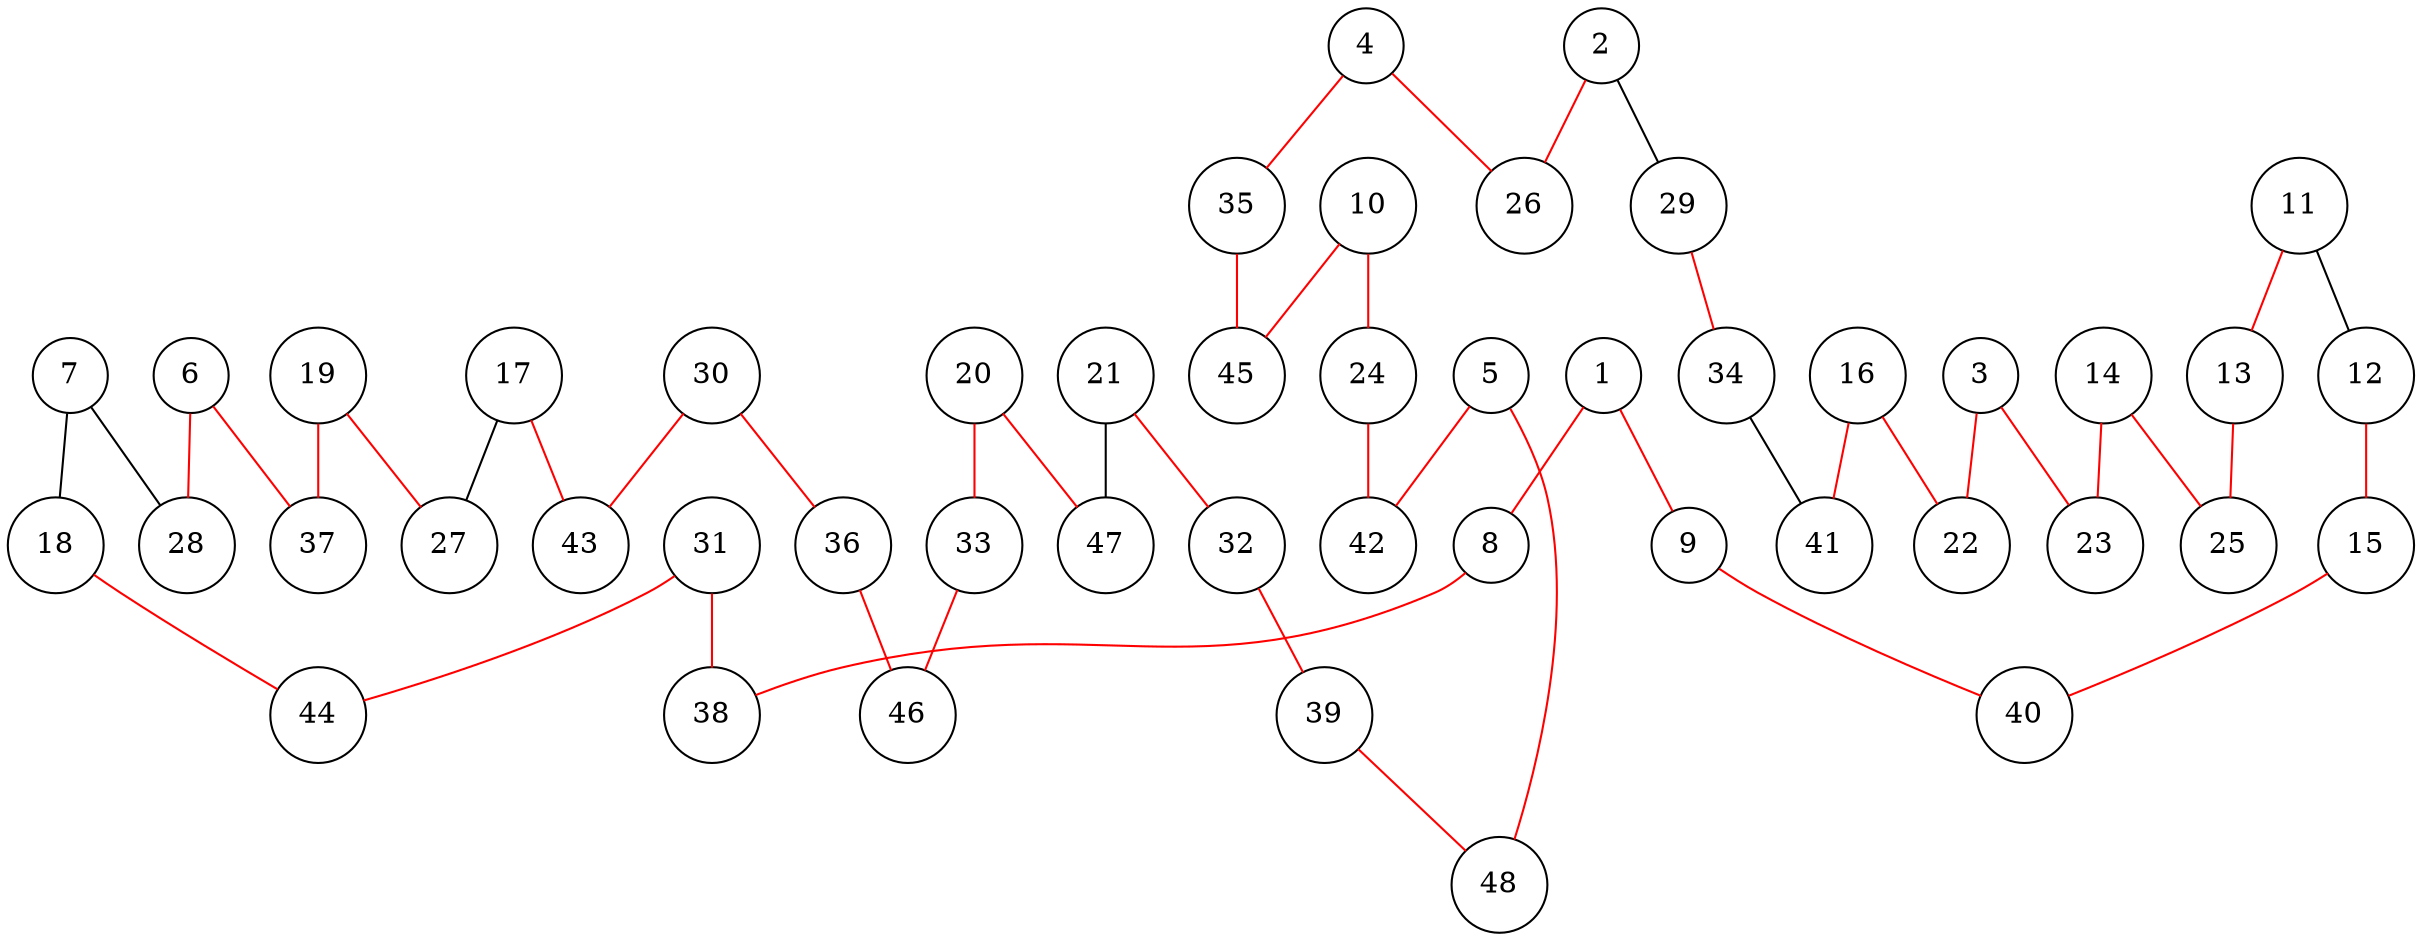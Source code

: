 graph att48 {
	node [shape=circle fillcolor=white]
	1 [ pos = "17.351198,3.743880!"]
	2 [ pos = "5.753672,0.025767!"]
	3 [ pos = "14.248905,3.669157!"]
	4 [ pos = "1.033239,2.166967!"]
	5 [ pos = "7.941252,4.236022!"]
	6 [ pos = "19.603195,11.486730!"]
	7 [ pos = "19.513012,9.574852!"]
	8 [ pos = "18.719402,3.267199!"]
	9 [ pos = "17.773770,4.856996!"]
	10 [ pos = "2.865241,5.279567!"]
	11 [ pos = "14.089152,6.714764!"]
	12 [ pos = "15.431590,7.402731!"]
	13 [ pos = "12.125741,6.889977!"]
	14 [ pos = "11.883535,5.243494!"]
	15 [ pos = "16.354032,6.913167!"]
	16 [ pos = "15.735635,1.723783!"]
	17 [ pos = "19.610925,13.357382!"]
	18 [ pos = "19.227003,9.250193!"]
	19 [ pos = "19.922700,12.169544!"]
	20 [ pos = "15.202267,9.175470!"]
	21 [ pos = "11.551147,8.680752!"]
	22 [ pos = "15.720175,2.860088!"]
	23 [ pos = "13.396032,5.622262!"]
	24 [ pos = "4.207678,7.237825!"]
	25 [ pos = "11.097655,5.982994!"]
	26 [ pos = "1.739242,2.592115!"]
	27 [ pos = "19.466632,12.416903!"]
	28 [ pos = "19.430559,10.257666!"]
	29 [ pos = "8.186035,1.947952!"]
	30 [ pos = "18.943571,11.610410!"]
	31 [ pos = "19.440866,7.217212!"]
	32 [ pos = "8.361247,8.515846!"]
	33 [ pos = "16.557588,8.175728!"]
	34 [ pos = "11.873229,3.086833!"]
	35 [ pos = "0.059263,5.709869!"]
	36 [ pos = "18.675599,9.737181!"]
	37 [ pos = "20.000000,11.839732!"]
	38 [ pos = "19.046637,5.782015!"]
	39 [ pos = "8.977068,7.289358!"]
	40 [ pos = "16.158207,5.501159!"]
	41 [ pos = "12.844628,0.360732!"]
	42 [ pos = "4.936872,4.042772!"]
	43 [ pos = "18.758052,12.623035!"]
	44 [ pos = "19.348106,8.345787!"]
	45 [ pos = "0.025767,6.895130!"]
	46 [ pos = "17.539294,7.711930!"]
	47 [ pos = "13.359959,8.394744!"]
	48 [ pos = "7.789230,5.003865!"]

	1 -- 8 [color = red]
	1 -- 9 [color = red]
	2 -- 26 [color = red]
	2 -- 29 [color = black]
	3 -- 22 [color = red]
	3 -- 23 [color = red]
	4 -- 26 [color = red]
	4 -- 35 [color = red]
	5 -- 42 [color = red]
	5 -- 48 [color = red]
	6 -- 28 [color = red]
	6 -- 37 [color = red]
	7 -- 18 [color = black]
	7 -- 28 [color = black]
	8 -- 38 [color = red]
	9 -- 40 [color = red]
	10 -- 24 [color = red]
	10 -- 45 [color = red]
	11 -- 12 [color = black]
	11 -- 13 [color = red]
	12 -- 15 [color = red]
	13 -- 25 [color = red]
	14 -- 23 [color = red]
	14 -- 25 [color = red]
	15 -- 40 [color = red]
	16 -- 22 [color = red]
	16 -- 41 [color = red]
	17 -- 27 [color = black]
	17 -- 43 [color = red]
	18 -- 44 [color = red]
	19 -- 27 [color = red]
	19 -- 37 [color = red]
	20 -- 33 [color = red]
	20 -- 47 [color = red]
	21 -- 32 [color = red]
	21 -- 47 [color = black]
	24 -- 42 [color = red]
	29 -- 34 [color = red]
	30 -- 36 [color = red]
	30 -- 43 [color = red]
	31 -- 38 [color = red]
	31 -- 44 [color = red]
	32 -- 39 [color = red]
	33 -- 46 [color = red]
	34 -- 41 [color = black]
	35 -- 45 [color = red]
	36 -- 46 [color = red]
	39 -- 48 [color = red]
}